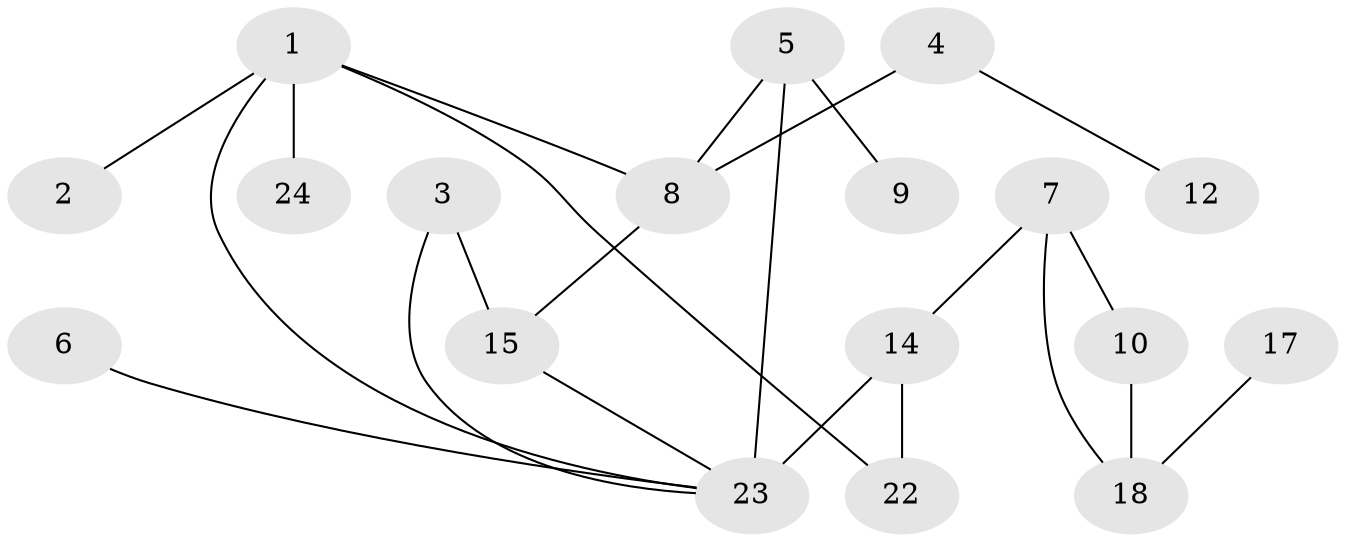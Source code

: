 // original degree distribution, {6: 0.017094017094017096, 2: 0.3504273504273504, 3: 0.1282051282051282, 1: 0.28205128205128205, 0: 0.13675213675213677, 4: 0.05128205128205128, 5: 0.02564102564102564, 7: 0.008547008547008548}
// Generated by graph-tools (version 1.1) at 2025/48/03/04/25 22:48:26]
// undirected, 18 vertices, 22 edges
graph export_dot {
  node [color=gray90,style=filled];
  1;
  2;
  3;
  4;
  5;
  6;
  7;
  8;
  9;
  10;
  12;
  14;
  15;
  17;
  18;
  22;
  23;
  24;
  1 -- 2 [weight=2.0];
  1 -- 8 [weight=2.0];
  1 -- 22 [weight=1.0];
  1 -- 23 [weight=1.0];
  1 -- 24 [weight=2.0];
  3 -- 15 [weight=1.0];
  3 -- 23 [weight=1.0];
  4 -- 8 [weight=2.0];
  4 -- 12 [weight=1.0];
  5 -- 8 [weight=1.0];
  5 -- 9 [weight=1.0];
  5 -- 23 [weight=3.0];
  6 -- 23 [weight=1.0];
  7 -- 10 [weight=3.0];
  7 -- 14 [weight=2.0];
  7 -- 18 [weight=1.0];
  8 -- 15 [weight=1.0];
  10 -- 18 [weight=1.0];
  14 -- 22 [weight=1.0];
  14 -- 23 [weight=2.0];
  15 -- 23 [weight=1.0];
  17 -- 18 [weight=1.0];
}
